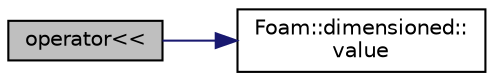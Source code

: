 digraph "operator&lt;&lt;"
{
  bgcolor="transparent";
  edge [fontname="Helvetica",fontsize="10",labelfontname="Helvetica",labelfontsize="10"];
  node [fontname="Helvetica",fontsize="10",shape=record];
  rankdir="LR";
  Node151691 [label="operator\<\<",height=0.2,width=0.4,color="black", fillcolor="grey75", style="filled", fontcolor="black"];
  Node151691 -> Node151692 [color="midnightblue",fontsize="10",style="solid",fontname="Helvetica"];
  Node151692 [label="Foam::dimensioned::\lvalue",height=0.2,width=0.4,color="black",URL="$a27473.html#a7948200a26c85fc3a83ffa510a91d668",tooltip="Return const reference to value. "];
}
